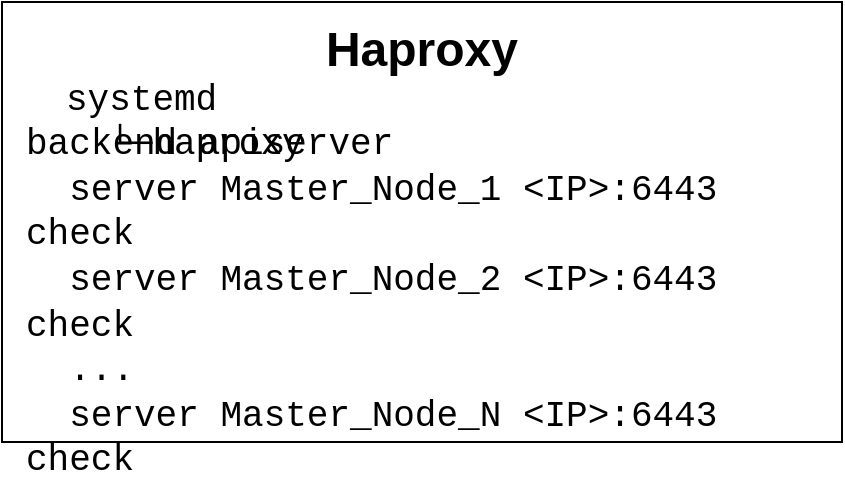 <mxfile version="21.2.1" type="device">
  <diagram name="Страница 1" id="0wH65Vg7fRQZkSQU6u6u">
    <mxGraphModel dx="1114" dy="1969" grid="1" gridSize="10" guides="1" tooltips="1" connect="1" arrows="1" fold="1" page="1" pageScale="1" pageWidth="827" pageHeight="1169" math="0" shadow="0">
      <root>
        <mxCell id="0" />
        <mxCell id="1" parent="0" />
        <mxCell id="mOFGl9SbKQwK7Is2SSl--1" value="&lt;div style=&quot;font-size: 24px;&quot;&gt;&lt;b&gt;Haproxy&lt;/b&gt;&lt;/div&gt;&lt;div style=&quot;font-size: 24px;&quot;&gt;&lt;br&gt;&lt;/div&gt;&lt;div style=&quot;font-size: 24px;&quot;&gt;&lt;br&gt;&lt;/div&gt;&lt;div style=&quot;font-size: 24px;&quot;&gt;&lt;br&gt;&lt;/div&gt;&lt;div style=&quot;font-size: 24px;&quot;&gt;&lt;br&gt;&lt;/div&gt;&lt;div style=&quot;font-size: 24px;&quot;&gt;&lt;br&gt;&lt;/div&gt;&lt;div style=&quot;font-size: 24px;&quot;&gt;&lt;br&gt;&lt;/div&gt;" style="rounded=0;whiteSpace=wrap;html=1;" vertex="1" parent="1">
          <mxGeometry x="30" y="-30" width="420" height="220" as="geometry" />
        </mxCell>
        <mxCell id="mOFGl9SbKQwK7Is2SSl--2" value="&lt;div style=&quot;font-size: 18px;&quot;&gt;&lt;font face=&quot;Courier New&quot;&gt;&lt;div style=&quot;&quot;&gt;systemd&lt;/div&gt;&lt;div style=&quot;&quot;&gt;&amp;nbsp; └─haproxy&lt;/div&gt;&lt;/font&gt;&lt;/div&gt;" style="text;html=1;strokeColor=none;fillColor=none;align=left;verticalAlign=middle;whiteSpace=wrap;rounded=0;" vertex="1" parent="1">
          <mxGeometry x="60" width="150" height="60" as="geometry" />
        </mxCell>
        <mxCell id="mOFGl9SbKQwK7Is2SSl--3" value="&lt;div style=&quot;font-size: 18px;&quot;&gt;&lt;font face=&quot;Courier New&quot; style=&quot;font-size: 18px;&quot;&gt;backend apiserver&lt;/font&gt;&lt;/div&gt;&lt;div style=&quot;font-size: 18px;&quot;&gt;&lt;font face=&quot;Courier New&quot; style=&quot;font-size: 18px;&quot;&gt;&amp;nbsp; server Master_Node_1 &amp;lt;IP&amp;gt;:6443 check&lt;/font&gt;&lt;/div&gt;&lt;div style=&quot;font-size: 18px;&quot;&gt;&lt;font face=&quot;Courier New&quot; style=&quot;font-size: 18px;&quot;&gt;&amp;nbsp; server Master_Node_2 &amp;lt;IP&amp;gt;:6443 check&lt;/font&gt;&lt;/div&gt;&lt;div style=&quot;font-size: 18px;&quot;&gt;&lt;font face=&quot;Courier New&quot; style=&quot;font-size: 18px;&quot;&gt;&amp;nbsp; ...&lt;/font&gt;&lt;/div&gt;&lt;div style=&quot;font-size: 18px;&quot;&gt;&lt;font face=&quot;Courier New&quot; style=&quot;font-size: 18px;&quot;&gt;&amp;nbsp; server Master_Node_N &amp;lt;IP&amp;gt;:6443 check&lt;/font&gt;&lt;/div&gt;" style="text;html=1;strokeColor=none;fillColor=none;align=left;verticalAlign=middle;whiteSpace=wrap;rounded=0;" vertex="1" parent="1">
          <mxGeometry x="40" y="60" width="400" height="120" as="geometry" />
        </mxCell>
      </root>
    </mxGraphModel>
  </diagram>
</mxfile>
